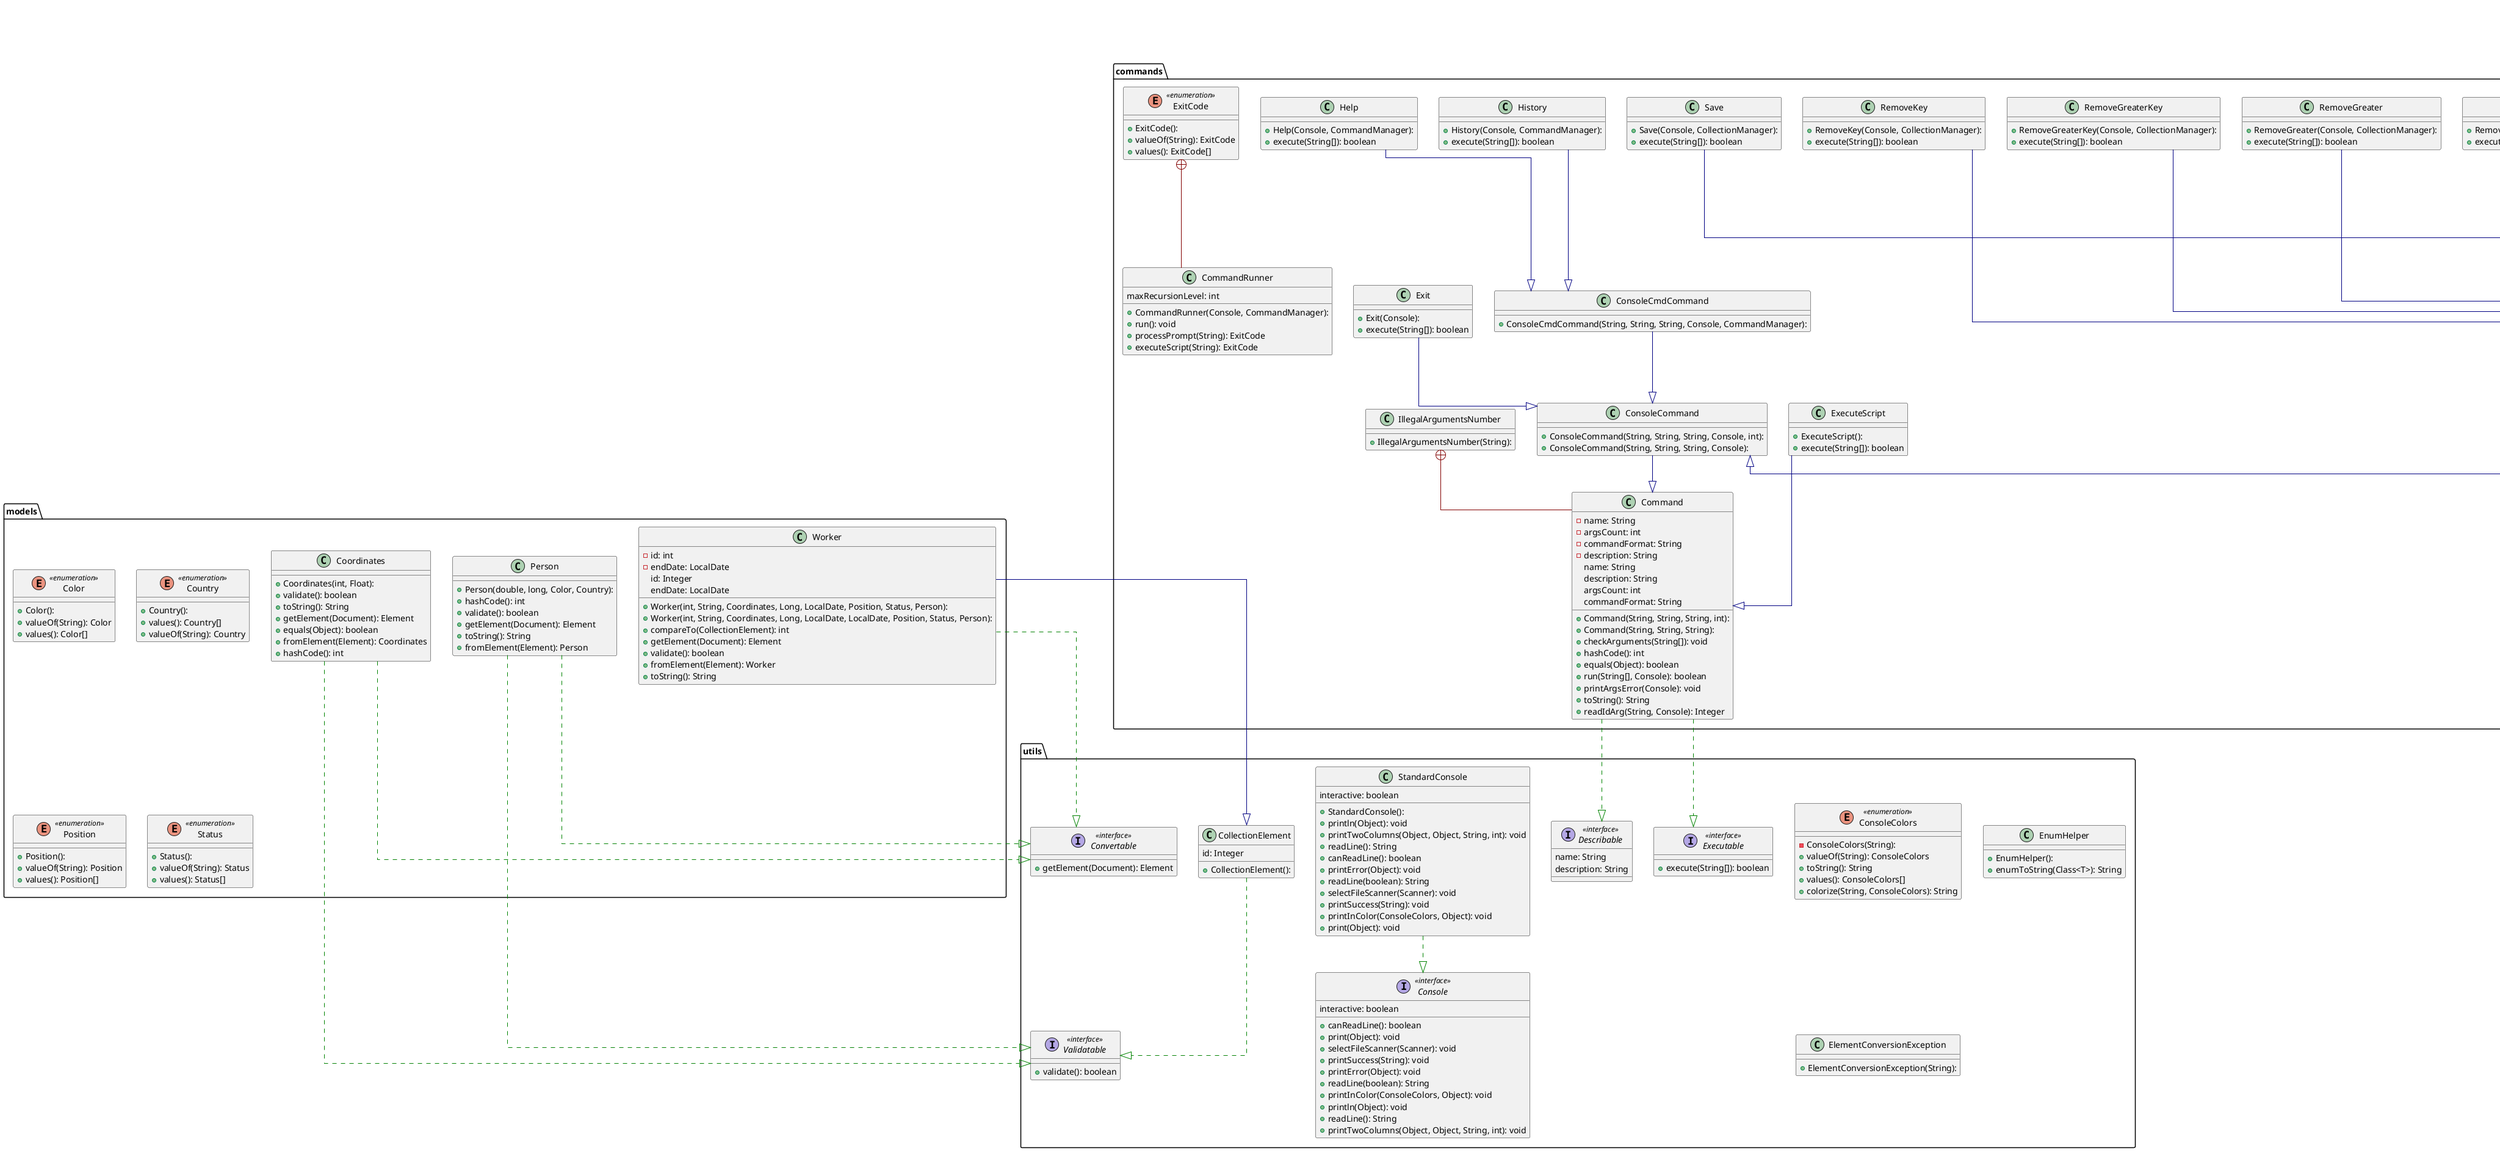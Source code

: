 @startuml

top to bottom direction
skinparam linetype ortho

package managers {
    class CollectionManager {
      + CollectionManager(DumpManager):
      - lastInitTime: LocalDateTime
      - workers: Map<Integer, Worker>
      + loadCollection(): void
      + clearCollection(): void
      + removeGreaterKey(int): int
      + insertWorker(int, Worker): void
      + removeWorker(int): Worker
      + removeGreaterEndDate(LocalDate): int
      + saveCollection(): void
      + removeWorkerByEndDate(LocalDate): Worker
       lastInitTime: LocalDateTime
       collection: Collection<Worker>
       workers: Map<Integer, Worker>
    }

    class CommandManager {
      + CommandManager():
      - history: ArrayList<String>
      - commands: Map<String, Command>
      + addToHistory(String): void
      + register(Command): void
      + getCommand(String): Command
       commands: Map<String, Command>
       history: ArrayList<String>
    }

    class DumpManager {
      + DumpManager(String, Console):
      + readCollection(): TreeMap<Integer, Worker>
      - parseDocument(String): Document
      - validateWorker(Worker): void
      + writeDocument(Collection<Worker>): void
      - createWorkerFromElement(Element): Worker
      + generateDocument(Collection<Worker>): Document
    }

    class DocumentReadException {
      + DocumentReadException(String):
    }

    class DocumentWriteException {
      + DocumentWriteException(String):
    }
}

package commands {
    class Command {
      + Command(String, String, String, int):
      + Command(String, String, String):
      - name: String
      - argsCount: int
      - commandFormat: String
      - description: String
      + checkArguments(String[]): void
      + hashCode(): int
      + equals(Object): boolean
      + run(String[], Console): boolean
      + printArgsError(Console): void
      + toString(): String
      + readIdArg(String, Console): Integer
       name: String
       description: String
       argsCount: int
       commandFormat: String
    }
    class Clear {
      + Clear(Console, CollectionManager):
      + execute(String[]): boolean
    }
    class CommandRunner {
      + CommandRunner(Console, CommandManager):
      + run(): void
      + processPrompt(String): ExitCode
      + executeScript(String): ExitCode
       maxRecursionLevel: int
    }
    class FilterByEndDate {
      + FilterByEndDate(Console, CollectionManager):
      + execute(String[]): boolean
    }
    class Help {
      + Help(Console, CommandManager):
      + execute(String[]): boolean
    }
    class History {
      + History(Console, CommandManager):
      + execute(String[]): boolean
    }
    class ConsoleCommand {
      + ConsoleCommand(String, String, String, Console, int):
      + ConsoleCommand(String, String, String, Console):
    }
    class ConsoleCmdCommand {
      + ConsoleCmdCommand(String, String, String, Console, CommandManager):
    }
    class ConsoleCollectionCommand {
      + ConsoleCollectionCommand(String, String, String, Console, CollectionManager):
    }
    class Info {
      + Info(Console, CollectionManager):
      + execute(String[]): boolean
    }
    class Insert {
      + Insert(Console, CollectionManager):
      + execute(String[]): boolean
    }
    class RemoveAnyByEndDate {
      + RemoveAnyByEndDate(Console, CollectionManager):
      + execute(String[]): boolean
    }
    class RemoveGreater {
      + RemoveGreater(Console, CollectionManager):
      + execute(String[]): boolean
    }
    class RemoveGreaterKey {
      + RemoveGreaterKey(Console, CollectionManager):
      + execute(String[]): boolean
    }
    class RemoveKey {
      + RemoveKey(Console, CollectionManager):
      + execute(String[]): boolean
    }
    class Save {
      + Save(Console, CollectionManager):
      + execute(String[]): boolean
    }
    class Show {
      + Show(Console, CollectionManager):
      + Show(Console, CollectionManager, String, String):
      + execute(String[]): boolean
    }
    class ExecuteScript {
      + ExecuteScript():
      + execute(String[]): boolean
    }
    class Exit {
      + Exit(Console):
      + execute(String[]): boolean
    }
    class Update {
      + Update(Console, CollectionManager):
      + execute(String[]): boolean
    }
    class IllegalArgumentsNumber {
      + IllegalArgumentsNumber(String):
    }
    enum ExitCode << enumeration >> {
      + ExitCode():
      + valueOf(String): ExitCode
      + values(): ExitCode[]
    }
}


package models {
    enum Color << enumeration >> {
      + Color():
      + valueOf(String): Color
      + values(): Color[]
    }
    class Coordinates {
      + Coordinates(int, Float):
      + validate(): boolean
      + toString(): String
      + getElement(Document): Element
      + equals(Object): boolean
      + fromElement(Element): Coordinates
      + hashCode(): int
    }
    enum Country << enumeration >> {
      + Country():
      + values(): Country[]
      + valueOf(String): Country
    }
    class Worker {
      + Worker(int, String, Coordinates, Long, LocalDate, Position, Status, Person):
      + Worker(int, String, Coordinates, Long, LocalDate, LocalDate, Position, Status, Person):
      - id: int
      - endDate: LocalDate
      + compareTo(CollectionElement): int
      + getElement(Document): Element
      + validate(): boolean
      + fromElement(Element): Worker
      + toString(): String
       id: Integer
       endDate: LocalDate
    }
    class Person {
      + Person(double, long, Color, Country):
      + hashCode(): int
      + validate(): boolean
      + getElement(Document): Element
      + toString(): String
      + fromElement(Element): Person
    }
    enum Position << enumeration >> {
      + Position():
      + valueOf(String): Position
      + values(): Position[]
    }
    enum Status << enumeration >> {
      + Status():
      + valueOf(String): Status
      + values(): Status[]
    }
}

package utils {
    class CollectionElement {
      + CollectionElement():
       id: Integer
    }
    interface Convertable << interface >> {
      + getElement(Document): Element
    }
    interface Describable << interface >> {
       name: String
       description: String
    }
    interface Executable << interface >> {
      + execute(String[]): boolean
    }
    interface Console << interface >> {
      + canReadLine(): boolean
      + print(Object): void
      + selectFileScanner(Scanner): void
      + printSuccess(String): void
      + printError(Object): void
      + readLine(boolean): String
      + printInColor(ConsoleColors, Object): void
      + println(Object): void
      + readLine(): String
      + printTwoColumns(Object, Object, String, int): void
       interactive: boolean
    }
    enum ConsoleColors << enumeration >> {
      - ConsoleColors(String):
      + valueOf(String): ConsoleColors
      + toString(): String
      + values(): ConsoleColors[]
      + colorize(String, ConsoleColors): String
    }
    class EnumHelper {
      + EnumHelper():
      + enumToString(Class<T>): String
    }
    class StandardConsole {
      + StandardConsole():
      + println(Object): void
      + printTwoColumns(Object, Object, String, int): void
      + readLine(): String
      + canReadLine(): boolean
      + printError(Object): void
      + readLine(boolean): String
      + selectFileScanner(Scanner): void
      + printSuccess(String): void
      + printInColor(ConsoleColors, Object): void
      + print(Object): void
       interactive: boolean
    }
    interface Validatable << interface >> {
      + validate(): boolean
    }
    class ElementConversionException {
      + ElementConversionException(String):
    }
}


package input_handlers {
    class WorkerInputException {
      ~ WorkerInputException(String):
    }
    class WorkerInputHandler {
      + WorkerInputHandler():
      + inputName(Console): String
      + inputEndDate(Console): LocalDate?
      + inputWorker(Console): Worker
      + inputCoordinates(Console): Coordinates
      + inputPerson(Console): Person
    }
    class EnumInputException {
      + EnumInputException(String):
    }
    class EnumInputHandler {
      + EnumInputHandler():
      + input(Console, Class<T>, String): T
      + input(Console, Class<T>, boolean, String): T?
    }
    interface NumberChecker<T> << interface >> {
      + check(T): boolean
    }
    class NumberInputException {
      ~ NumberInputException(String):
    }
    class NumberInputHandler {
      + NumberInputHandler():
      - getNumber(Class<T>, String): T
      + input(Console, Class<T>, String, boolean, NumberChecker<T>): T?
      + input(Console, Class<T>, String): T
    }
    class NumberValidationException {
      ~ NumberValidationException(String):
    }
}



Clear                       -[#000082,plain]-^  ConsoleCollectionCommand   
CollectionElement           -[#008200,dashed]-^  Validatable                
Command                     -[#008200,dashed]-^  Describable                
Command                     -[#008200,dashed]-^  Executable                 
ConsoleCmdCommand           -[#000082,plain]-^  ConsoleCommand             
ConsoleCollectionCommand    -[#000082,plain]-^  ConsoleCommand             
ConsoleCommand              -[#000082,plain]-^  Command                    
Coordinates                 -[#008200,dashed]-^  Convertable                
Coordinates                 -[#008200,dashed]-^  Validatable                
DocumentReadException       +-[#820000,plain]-  DumpManager                
DocumentWriteException      +-[#820000,plain]-  DumpManager                
EnumInputException          +-[#820000,plain]-  EnumInputHandler           
ExecuteScript               -[#000082,plain]-^  Command                    
Exit                        -[#000082,plain]-^  ConsoleCommand             
ExitCode                    +-[#820000,plain]-  CommandRunner              
FilterByEndDate             -[#000082,plain]-^  ConsoleCollectionCommand   
Help                        -[#000082,plain]-^  ConsoleCmdCommand          
History                     -[#000082,plain]-^  ConsoleCmdCommand          
IllegalArgumentsNumber      +-[#820000,plain]-  Command                    
Info                        -[#000082,plain]-^  ConsoleCollectionCommand   
Insert                      -[#000082,plain]-^  ConsoleCollectionCommand   
NumberChecker               +-[#820000,plain]-  NumberInputHandler         
NumberInputException        +-[#820000,plain]-  NumberInputHandler         
NumberValidationException   +-[#820000,plain]-  NumberInputHandler         
Person                      -[#008200,dashed]-^  Convertable                
Person                      -[#008200,dashed]-^  Validatable                
RemoveAnyByEndDate          -[#000082,plain]-^  ConsoleCollectionCommand   
RemoveGreater               -[#000082,plain]-^  ConsoleCollectionCommand   
RemoveGreaterKey            -[#000082,plain]-^  ConsoleCollectionCommand   
RemoveKey                   -[#000082,plain]-^  ConsoleCollectionCommand   
Save                        -[#000082,plain]-^  ConsoleCollectionCommand   
Show                        -[#000082,plain]-^  ConsoleCollectionCommand   
StandardConsole             -[#008200,dashed]-^  Console                    
Update                      -[#000082,plain]-^  ConsoleCollectionCommand   
Worker                      -[#000082,plain]-^  CollectionElement          
Worker                      -[#008200,dashed]-^  Convertable                
WorkerInputException        +-[#820000,plain]-  WorkerInputHandler         
@enduml
